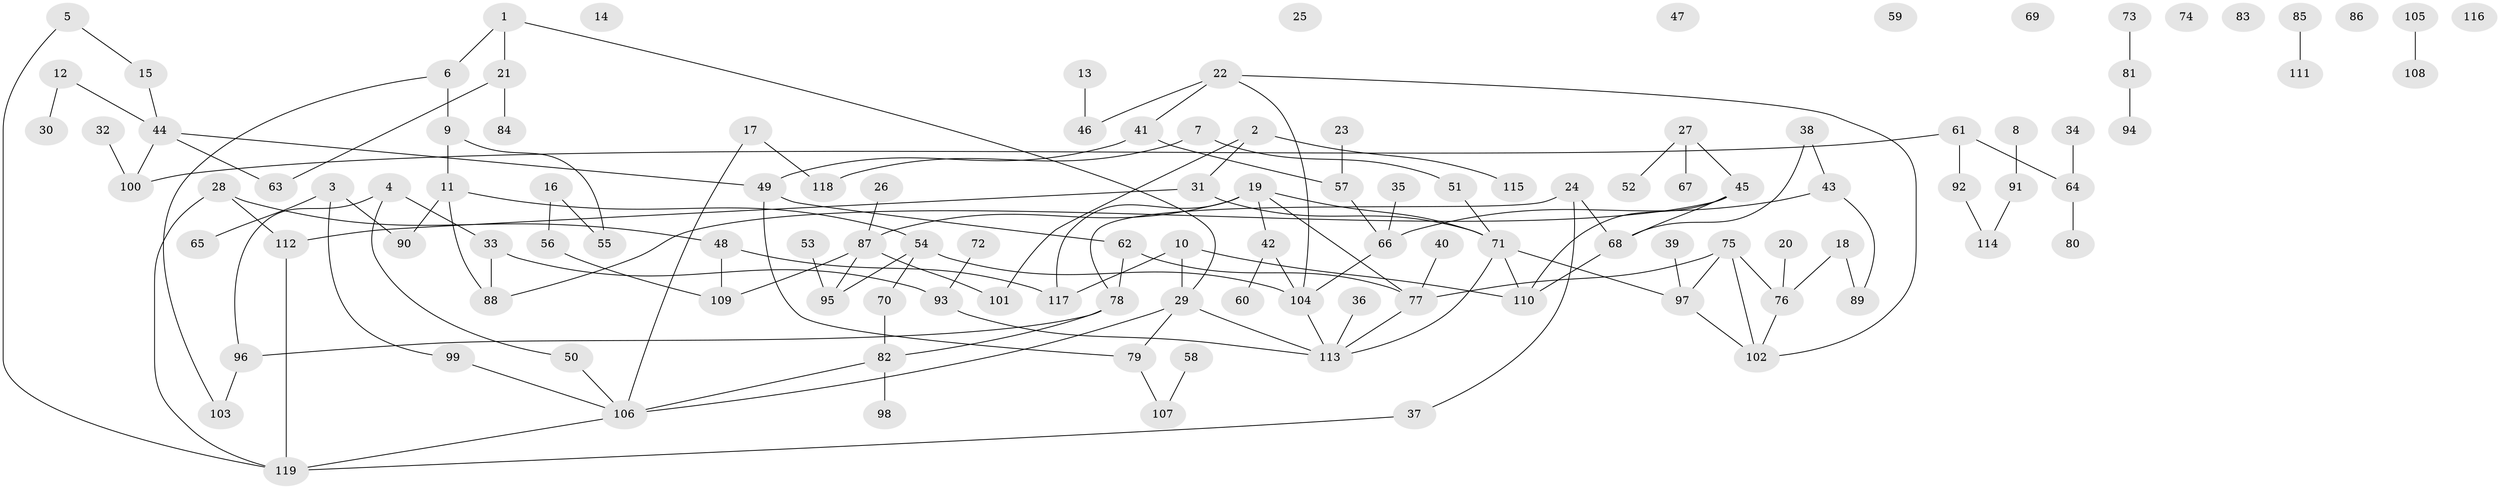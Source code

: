 // Generated by graph-tools (version 1.1) at 2025/25/03/09/25 03:25:21]
// undirected, 119 vertices, 141 edges
graph export_dot {
graph [start="1"]
  node [color=gray90,style=filled];
  1;
  2;
  3;
  4;
  5;
  6;
  7;
  8;
  9;
  10;
  11;
  12;
  13;
  14;
  15;
  16;
  17;
  18;
  19;
  20;
  21;
  22;
  23;
  24;
  25;
  26;
  27;
  28;
  29;
  30;
  31;
  32;
  33;
  34;
  35;
  36;
  37;
  38;
  39;
  40;
  41;
  42;
  43;
  44;
  45;
  46;
  47;
  48;
  49;
  50;
  51;
  52;
  53;
  54;
  55;
  56;
  57;
  58;
  59;
  60;
  61;
  62;
  63;
  64;
  65;
  66;
  67;
  68;
  69;
  70;
  71;
  72;
  73;
  74;
  75;
  76;
  77;
  78;
  79;
  80;
  81;
  82;
  83;
  84;
  85;
  86;
  87;
  88;
  89;
  90;
  91;
  92;
  93;
  94;
  95;
  96;
  97;
  98;
  99;
  100;
  101;
  102;
  103;
  104;
  105;
  106;
  107;
  108;
  109;
  110;
  111;
  112;
  113;
  114;
  115;
  116;
  117;
  118;
  119;
  1 -- 6;
  1 -- 21;
  1 -- 29;
  2 -- 31;
  2 -- 101;
  2 -- 115;
  3 -- 65;
  3 -- 90;
  3 -- 99;
  4 -- 33;
  4 -- 50;
  4 -- 96;
  5 -- 15;
  5 -- 119;
  6 -- 9;
  6 -- 103;
  7 -- 51;
  7 -- 118;
  8 -- 91;
  9 -- 11;
  9 -- 55;
  10 -- 29;
  10 -- 110;
  10 -- 117;
  11 -- 54;
  11 -- 88;
  11 -- 90;
  12 -- 30;
  12 -- 44;
  13 -- 46;
  15 -- 44;
  16 -- 55;
  16 -- 56;
  17 -- 106;
  17 -- 118;
  18 -- 76;
  18 -- 89;
  19 -- 42;
  19 -- 71;
  19 -- 77;
  19 -- 87;
  19 -- 117;
  20 -- 76;
  21 -- 63;
  21 -- 84;
  22 -- 41;
  22 -- 46;
  22 -- 102;
  22 -- 104;
  23 -- 57;
  24 -- 37;
  24 -- 68;
  24 -- 78;
  26 -- 87;
  27 -- 45;
  27 -- 52;
  27 -- 67;
  28 -- 48;
  28 -- 112;
  28 -- 119;
  29 -- 79;
  29 -- 106;
  29 -- 113;
  31 -- 71;
  31 -- 112;
  32 -- 100;
  33 -- 88;
  33 -- 93;
  34 -- 64;
  35 -- 66;
  36 -- 113;
  37 -- 119;
  38 -- 43;
  38 -- 68;
  39 -- 97;
  40 -- 77;
  41 -- 49;
  41 -- 57;
  42 -- 60;
  42 -- 104;
  43 -- 66;
  43 -- 89;
  44 -- 49;
  44 -- 63;
  44 -- 100;
  45 -- 68;
  45 -- 88;
  45 -- 110;
  48 -- 109;
  48 -- 117;
  49 -- 62;
  49 -- 79;
  50 -- 106;
  51 -- 71;
  53 -- 95;
  54 -- 70;
  54 -- 95;
  54 -- 104;
  56 -- 109;
  57 -- 66;
  58 -- 107;
  61 -- 64;
  61 -- 92;
  61 -- 100;
  62 -- 77;
  62 -- 78;
  64 -- 80;
  66 -- 104;
  68 -- 110;
  70 -- 82;
  71 -- 97;
  71 -- 110;
  71 -- 113;
  72 -- 93;
  73 -- 81;
  75 -- 76;
  75 -- 77;
  75 -- 97;
  75 -- 102;
  76 -- 102;
  77 -- 113;
  78 -- 82;
  78 -- 96;
  79 -- 107;
  81 -- 94;
  82 -- 98;
  82 -- 106;
  85 -- 111;
  87 -- 95;
  87 -- 101;
  87 -- 109;
  91 -- 114;
  92 -- 114;
  93 -- 113;
  96 -- 103;
  97 -- 102;
  99 -- 106;
  104 -- 113;
  105 -- 108;
  106 -- 119;
  112 -- 119;
}
